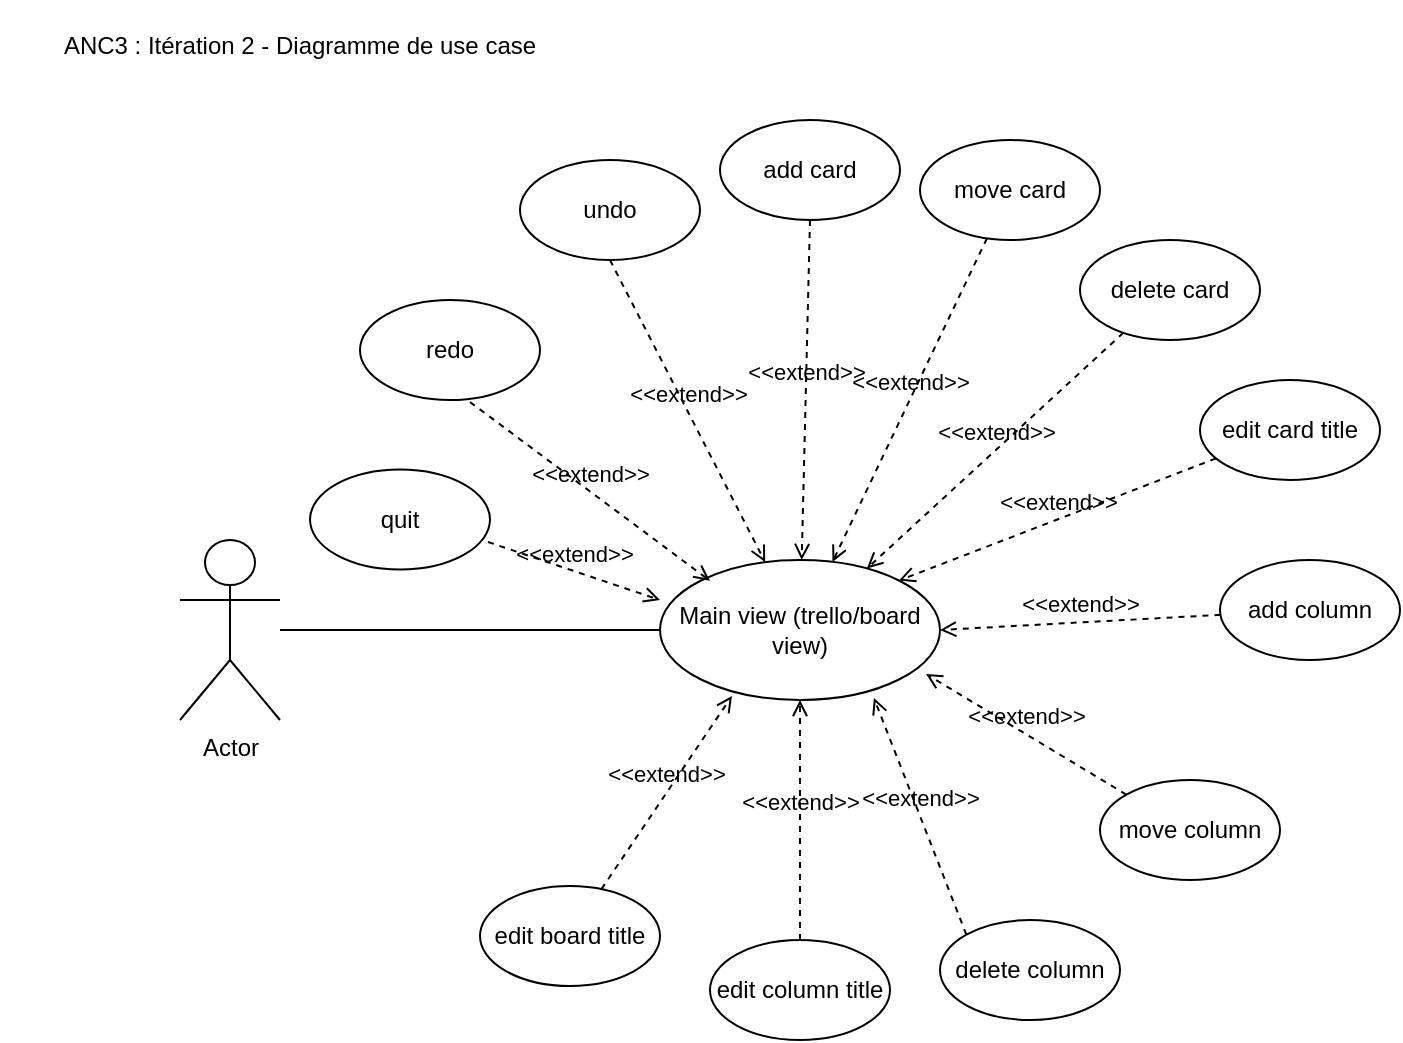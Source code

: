 <mxfile version="14.4.9" type="device"><diagram name="Page-1" id="e7e014a7-5840-1c2e-5031-d8a46d1fe8dd"><mxGraphModel dx="1350" dy="969" grid="1" gridSize="10" guides="1" tooltips="1" connect="1" arrows="1" fold="1" page="0" pageScale="1" pageWidth="1654" pageHeight="1169" background="#ffffff" math="0" shadow="0"><root><mxCell id="0"/><mxCell id="1" parent="0"/><mxCell id="1OBlIyvumxRjjV-nZZPX-41" value="Actor" style="shape=umlActor;verticalLabelPosition=bottom;verticalAlign=top;html=1;" parent="1" vertex="1"><mxGeometry x="20" y="240" width="50" height="90" as="geometry"/></mxCell><mxCell id="1OBlIyvumxRjjV-nZZPX-50" value="Main view (trello/board view)" style="ellipse;whiteSpace=wrap;html=1;" parent="1" vertex="1"><mxGeometry x="260" y="250" width="140" height="70" as="geometry"/></mxCell><mxCell id="1OBlIyvumxRjjV-nZZPX-52" value="" style="endArrow=none;html=1;" parent="1" source="1OBlIyvumxRjjV-nZZPX-41" target="1OBlIyvumxRjjV-nZZPX-50" edge="1"><mxGeometry width="50" height="50" relative="1" as="geometry"><mxPoint x="200" y="400" as="sourcePoint"/><mxPoint x="250" y="350" as="targetPoint"/></mxGeometry></mxCell><mxCell id="1OBlIyvumxRjjV-nZZPX-69" value="add card" style="ellipse;whiteSpace=wrap;html=1;" parent="1" vertex="1"><mxGeometry x="290" y="30" width="90" height="50" as="geometry"/></mxCell><mxCell id="k_noHmENpEsVif-9zPNt-1" value="move card" style="ellipse;whiteSpace=wrap;html=1;" parent="1" vertex="1"><mxGeometry x="390" y="40" width="90" height="50" as="geometry"/></mxCell><mxCell id="k_noHmENpEsVif-9zPNt-2" value="delete card" style="ellipse;whiteSpace=wrap;html=1;" parent="1" vertex="1"><mxGeometry x="470" y="90" width="90" height="50" as="geometry"/></mxCell><mxCell id="k_noHmENpEsVif-9zPNt-3" value="edit card title" style="ellipse;whiteSpace=wrap;html=1;" parent="1" vertex="1"><mxGeometry x="530" y="160" width="90" height="50" as="geometry"/></mxCell><mxCell id="k_noHmENpEsVif-9zPNt-4" value="add column" style="ellipse;whiteSpace=wrap;html=1;" parent="1" vertex="1"><mxGeometry x="540" y="250" width="90" height="50" as="geometry"/></mxCell><mxCell id="k_noHmENpEsVif-9zPNt-5" value="move column" style="ellipse;whiteSpace=wrap;html=1;" parent="1" vertex="1"><mxGeometry x="480" y="360" width="90" height="50" as="geometry"/></mxCell><mxCell id="k_noHmENpEsVif-9zPNt-6" value="delete column" style="ellipse;whiteSpace=wrap;html=1;" parent="1" vertex="1"><mxGeometry x="400" y="430" width="90" height="50" as="geometry"/></mxCell><mxCell id="k_noHmENpEsVif-9zPNt-7" value="edit column title" style="ellipse;whiteSpace=wrap;html=1;" parent="1" vertex="1"><mxGeometry x="285" y="440" width="90" height="50" as="geometry"/></mxCell><mxCell id="k_noHmENpEsVif-9zPNt-8" value="edit board title" style="ellipse;whiteSpace=wrap;html=1;" parent="1" vertex="1"><mxGeometry x="170" y="413" width="90" height="50" as="geometry"/></mxCell><mxCell id="8eQqK6MDcWz_olHWJ33_-2" value="&amp;lt;&amp;lt;extend&amp;gt;&amp;gt;" style="html=1;verticalAlign=bottom;labelBackgroundColor=none;endArrow=open;endFill=0;dashed=1;entryX=0.257;entryY=0.971;entryDx=0;entryDy=0;entryPerimeter=0;" parent="1" source="k_noHmENpEsVif-9zPNt-8" target="1OBlIyvumxRjjV-nZZPX-50" edge="1"><mxGeometry width="160" relative="1" as="geometry"><mxPoint x="540" y="464.5" as="sourcePoint"/><mxPoint x="700" y="464.5" as="targetPoint"/></mxGeometry></mxCell><mxCell id="8eQqK6MDcWz_olHWJ33_-3" value="&amp;lt;&amp;lt;extend&amp;gt;&amp;gt;" style="html=1;verticalAlign=bottom;labelBackgroundColor=none;endArrow=open;endFill=0;dashed=1;entryX=0.5;entryY=1;entryDx=0;entryDy=0;" parent="1" source="k_noHmENpEsVif-9zPNt-7" target="1OBlIyvumxRjjV-nZZPX-50" edge="1"><mxGeometry width="160" relative="1" as="geometry"><mxPoint x="500" y="390" as="sourcePoint"/><mxPoint x="660" y="390" as="targetPoint"/></mxGeometry></mxCell><mxCell id="8eQqK6MDcWz_olHWJ33_-4" value="&amp;lt;&amp;lt;extend&amp;gt;&amp;gt;" style="html=1;verticalAlign=bottom;labelBackgroundColor=none;endArrow=open;endFill=0;dashed=1;entryX=0.764;entryY=0.986;entryDx=0;entryDy=0;entryPerimeter=0;exitX=0;exitY=0;exitDx=0;exitDy=0;" parent="1" source="k_noHmENpEsVif-9zPNt-6" target="1OBlIyvumxRjjV-nZZPX-50" edge="1"><mxGeometry width="160" relative="1" as="geometry"><mxPoint x="500" y="390" as="sourcePoint"/><mxPoint x="660" y="390" as="targetPoint"/></mxGeometry></mxCell><mxCell id="8eQqK6MDcWz_olHWJ33_-5" value="&amp;lt;&amp;lt;extend&amp;gt;&amp;gt;" style="html=1;verticalAlign=bottom;labelBackgroundColor=none;endArrow=open;endFill=0;dashed=1;entryX=0.95;entryY=0.814;entryDx=0;entryDy=0;entryPerimeter=0;exitX=0;exitY=0;exitDx=0;exitDy=0;" parent="1" source="k_noHmENpEsVif-9zPNt-5" target="1OBlIyvumxRjjV-nZZPX-50" edge="1"><mxGeometry width="160" relative="1" as="geometry"><mxPoint x="500" y="390" as="sourcePoint"/><mxPoint x="660" y="390" as="targetPoint"/></mxGeometry></mxCell><mxCell id="8eQqK6MDcWz_olHWJ33_-6" value="&amp;lt;&amp;lt;extend&amp;gt;&amp;gt;" style="html=1;verticalAlign=bottom;labelBackgroundColor=none;endArrow=open;endFill=0;dashed=1;entryX=1;entryY=0.5;entryDx=0;entryDy=0;" parent="1" source="k_noHmENpEsVif-9zPNt-4" target="1OBlIyvumxRjjV-nZZPX-50" edge="1"><mxGeometry width="160" relative="1" as="geometry"><mxPoint x="500" y="390" as="sourcePoint"/><mxPoint x="660" y="390" as="targetPoint"/></mxGeometry></mxCell><mxCell id="8eQqK6MDcWz_olHWJ33_-7" value="&amp;lt;&amp;lt;extend&amp;gt;&amp;gt;" style="html=1;verticalAlign=bottom;labelBackgroundColor=none;endArrow=open;endFill=0;dashed=1;entryX=1;entryY=0;entryDx=0;entryDy=0;" parent="1" source="k_noHmENpEsVif-9zPNt-3" target="1OBlIyvumxRjjV-nZZPX-50" edge="1"><mxGeometry width="160" relative="1" as="geometry"><mxPoint x="500" y="390" as="sourcePoint"/><mxPoint x="660" y="390" as="targetPoint"/></mxGeometry></mxCell><mxCell id="8eQqK6MDcWz_olHWJ33_-8" value="&amp;lt;&amp;lt;extend&amp;gt;&amp;gt;" style="html=1;verticalAlign=bottom;labelBackgroundColor=none;endArrow=open;endFill=0;dashed=1;" parent="1" source="k_noHmENpEsVif-9zPNt-2" target="1OBlIyvumxRjjV-nZZPX-50" edge="1"><mxGeometry width="160" relative="1" as="geometry"><mxPoint x="500" y="390" as="sourcePoint"/><mxPoint x="660" y="390" as="targetPoint"/></mxGeometry></mxCell><mxCell id="8eQqK6MDcWz_olHWJ33_-9" value="&amp;lt;&amp;lt;extend&amp;gt;&amp;gt;" style="html=1;verticalAlign=bottom;labelBackgroundColor=none;endArrow=open;endFill=0;dashed=1;" parent="1" source="k_noHmENpEsVif-9zPNt-1" target="1OBlIyvumxRjjV-nZZPX-50" edge="1"><mxGeometry width="160" relative="1" as="geometry"><mxPoint x="500" y="390" as="sourcePoint"/><mxPoint x="660" y="390" as="targetPoint"/></mxGeometry></mxCell><mxCell id="8eQqK6MDcWz_olHWJ33_-10" value="&amp;lt;&amp;lt;extend&amp;gt;&amp;gt;" style="html=1;verticalAlign=bottom;labelBackgroundColor=none;endArrow=open;endFill=0;dashed=1;exitX=0.5;exitY=1;exitDx=0;exitDy=0;" parent="1" source="1OBlIyvumxRjjV-nZZPX-69" target="1OBlIyvumxRjjV-nZZPX-50" edge="1"><mxGeometry width="160" relative="1" as="geometry"><mxPoint x="500" y="390" as="sourcePoint"/><mxPoint x="660" y="390" as="targetPoint"/></mxGeometry></mxCell><mxCell id="LXhIMMg2m4Pz7YZh3bSM-2" value="ANC3 : Itération 2 - Diagramme de use case" style="text;html=1;strokeColor=none;fillColor=none;align=center;verticalAlign=middle;whiteSpace=wrap;rounded=0;" parent="1" vertex="1"><mxGeometry x="-70" y="-30" width="300" height="45" as="geometry"/></mxCell><mxCell id="f10adxqP8-Om42_zE69m-2" value="undo" style="ellipse;whiteSpace=wrap;html=1;" vertex="1" parent="1"><mxGeometry x="190" y="50" width="90" height="50" as="geometry"/></mxCell><mxCell id="f10adxqP8-Om42_zE69m-3" value="&amp;lt;&amp;lt;extend&amp;gt;&amp;gt;" style="html=1;verticalAlign=bottom;labelBackgroundColor=none;endArrow=open;endFill=0;dashed=1;exitX=0.5;exitY=1;exitDx=0;exitDy=0;" edge="1" parent="1" source="f10adxqP8-Om42_zE69m-2" target="1OBlIyvumxRjjV-nZZPX-50"><mxGeometry width="160" relative="1" as="geometry"><mxPoint x="300" y="420" as="sourcePoint"/><mxPoint x="124.046" y="280.127" as="targetPoint"/></mxGeometry></mxCell><mxCell id="f10adxqP8-Om42_zE69m-4" value="redo" style="ellipse;whiteSpace=wrap;html=1;" vertex="1" parent="1"><mxGeometry x="110.0" y="120" width="90" height="50" as="geometry"/></mxCell><mxCell id="f10adxqP8-Om42_zE69m-5" value="&amp;lt;&amp;lt;extend&amp;gt;&amp;gt;" style="html=1;verticalAlign=bottom;labelBackgroundColor=none;endArrow=open;endFill=0;dashed=1;exitX=0.611;exitY=1.02;exitDx=0;exitDy=0;exitPerimeter=0;" edge="1" parent="1" source="f10adxqP8-Om42_zE69m-4"><mxGeometry width="160" relative="1" as="geometry"><mxPoint x="207.98" y="460" as="sourcePoint"/><mxPoint x="285.0" y="260.406" as="targetPoint"/></mxGeometry></mxCell><mxCell id="f10adxqP8-Om42_zE69m-6" value="quit" style="ellipse;whiteSpace=wrap;html=1;" vertex="1" parent="1"><mxGeometry x="85.0" y="204.8" width="90" height="50" as="geometry"/></mxCell><mxCell id="f10adxqP8-Om42_zE69m-7" value="&amp;lt;&amp;lt;extend&amp;gt;&amp;gt;" style="html=1;verticalAlign=bottom;labelBackgroundColor=none;endArrow=open;endFill=0;dashed=1;exitX=0.989;exitY=0.724;exitDx=0;exitDy=0;entryX=0;entryY=0.286;entryDx=0;entryDy=0;entryPerimeter=0;exitPerimeter=0;" edge="1" parent="1" source="f10adxqP8-Om42_zE69m-6" target="1OBlIyvumxRjjV-nZZPX-50"><mxGeometry width="160" relative="1" as="geometry"><mxPoint x="182.98" y="544.8" as="sourcePoint"/><mxPoint x="260.0" y="345.206" as="targetPoint"/></mxGeometry></mxCell></root></mxGraphModel></diagram></mxfile>